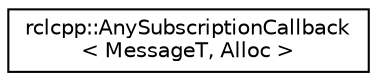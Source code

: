 digraph "Graphical Class Hierarchy"
{
  edge [fontname="Helvetica",fontsize="10",labelfontname="Helvetica",labelfontsize="10"];
  node [fontname="Helvetica",fontsize="10",shape=record];
  rankdir="LR";
  Node0 [label="rclcpp::AnySubscriptionCallback\l\< MessageT, Alloc \>",height=0.2,width=0.4,color="black", fillcolor="white", style="filled",URL="$classrclcpp_1_1AnySubscriptionCallback.html"];
}
